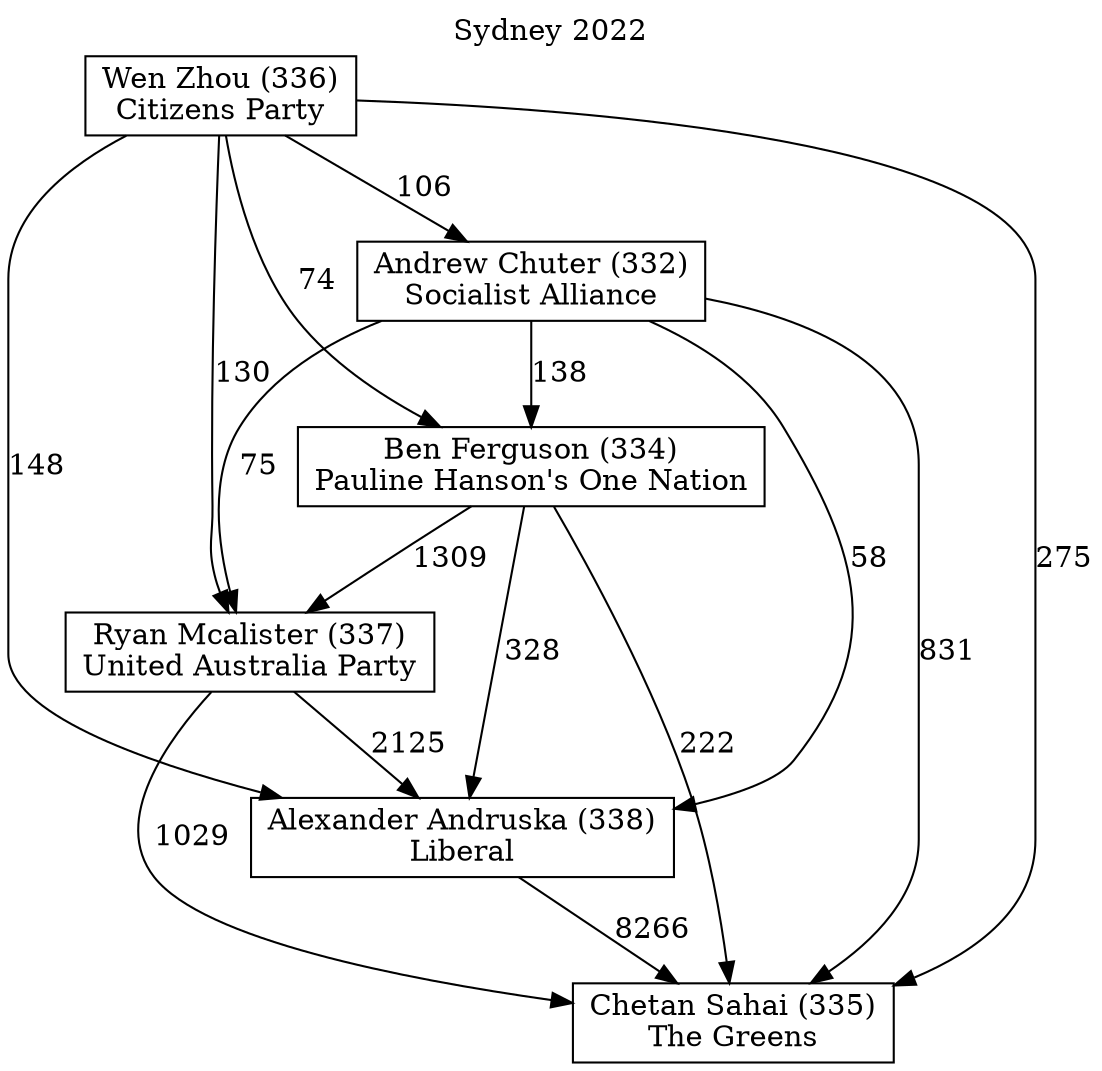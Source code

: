 // House preference flow
digraph "Chetan Sahai (335)_Sydney_2022" {
	graph [label="Sydney 2022" labelloc=t mclimit=10]
	node [shape=box]
	"Alexander Andruska (338)" [label="Alexander Andruska (338)
Liberal"]
	"Andrew Chuter (332)" [label="Andrew Chuter (332)
Socialist Alliance"]
	"Ben Ferguson (334)" [label="Ben Ferguson (334)
Pauline Hanson's One Nation"]
	"Chetan Sahai (335)" [label="Chetan Sahai (335)
The Greens"]
	"Ryan Mcalister (337)" [label="Ryan Mcalister (337)
United Australia Party"]
	"Wen Zhou (336)" [label="Wen Zhou (336)
Citizens Party"]
	"Alexander Andruska (338)" -> "Chetan Sahai (335)" [label=8266]
	"Andrew Chuter (332)" -> "Alexander Andruska (338)" [label=58]
	"Andrew Chuter (332)" -> "Ben Ferguson (334)" [label=138]
	"Andrew Chuter (332)" -> "Chetan Sahai (335)" [label=831]
	"Andrew Chuter (332)" -> "Ryan Mcalister (337)" [label=75]
	"Ben Ferguson (334)" -> "Alexander Andruska (338)" [label=328]
	"Ben Ferguson (334)" -> "Chetan Sahai (335)" [label=222]
	"Ben Ferguson (334)" -> "Ryan Mcalister (337)" [label=1309]
	"Ryan Mcalister (337)" -> "Alexander Andruska (338)" [label=2125]
	"Ryan Mcalister (337)" -> "Chetan Sahai (335)" [label=1029]
	"Wen Zhou (336)" -> "Alexander Andruska (338)" [label=148]
	"Wen Zhou (336)" -> "Andrew Chuter (332)" [label=106]
	"Wen Zhou (336)" -> "Ben Ferguson (334)" [label=74]
	"Wen Zhou (336)" -> "Chetan Sahai (335)" [label=275]
	"Wen Zhou (336)" -> "Ryan Mcalister (337)" [label=130]
}
